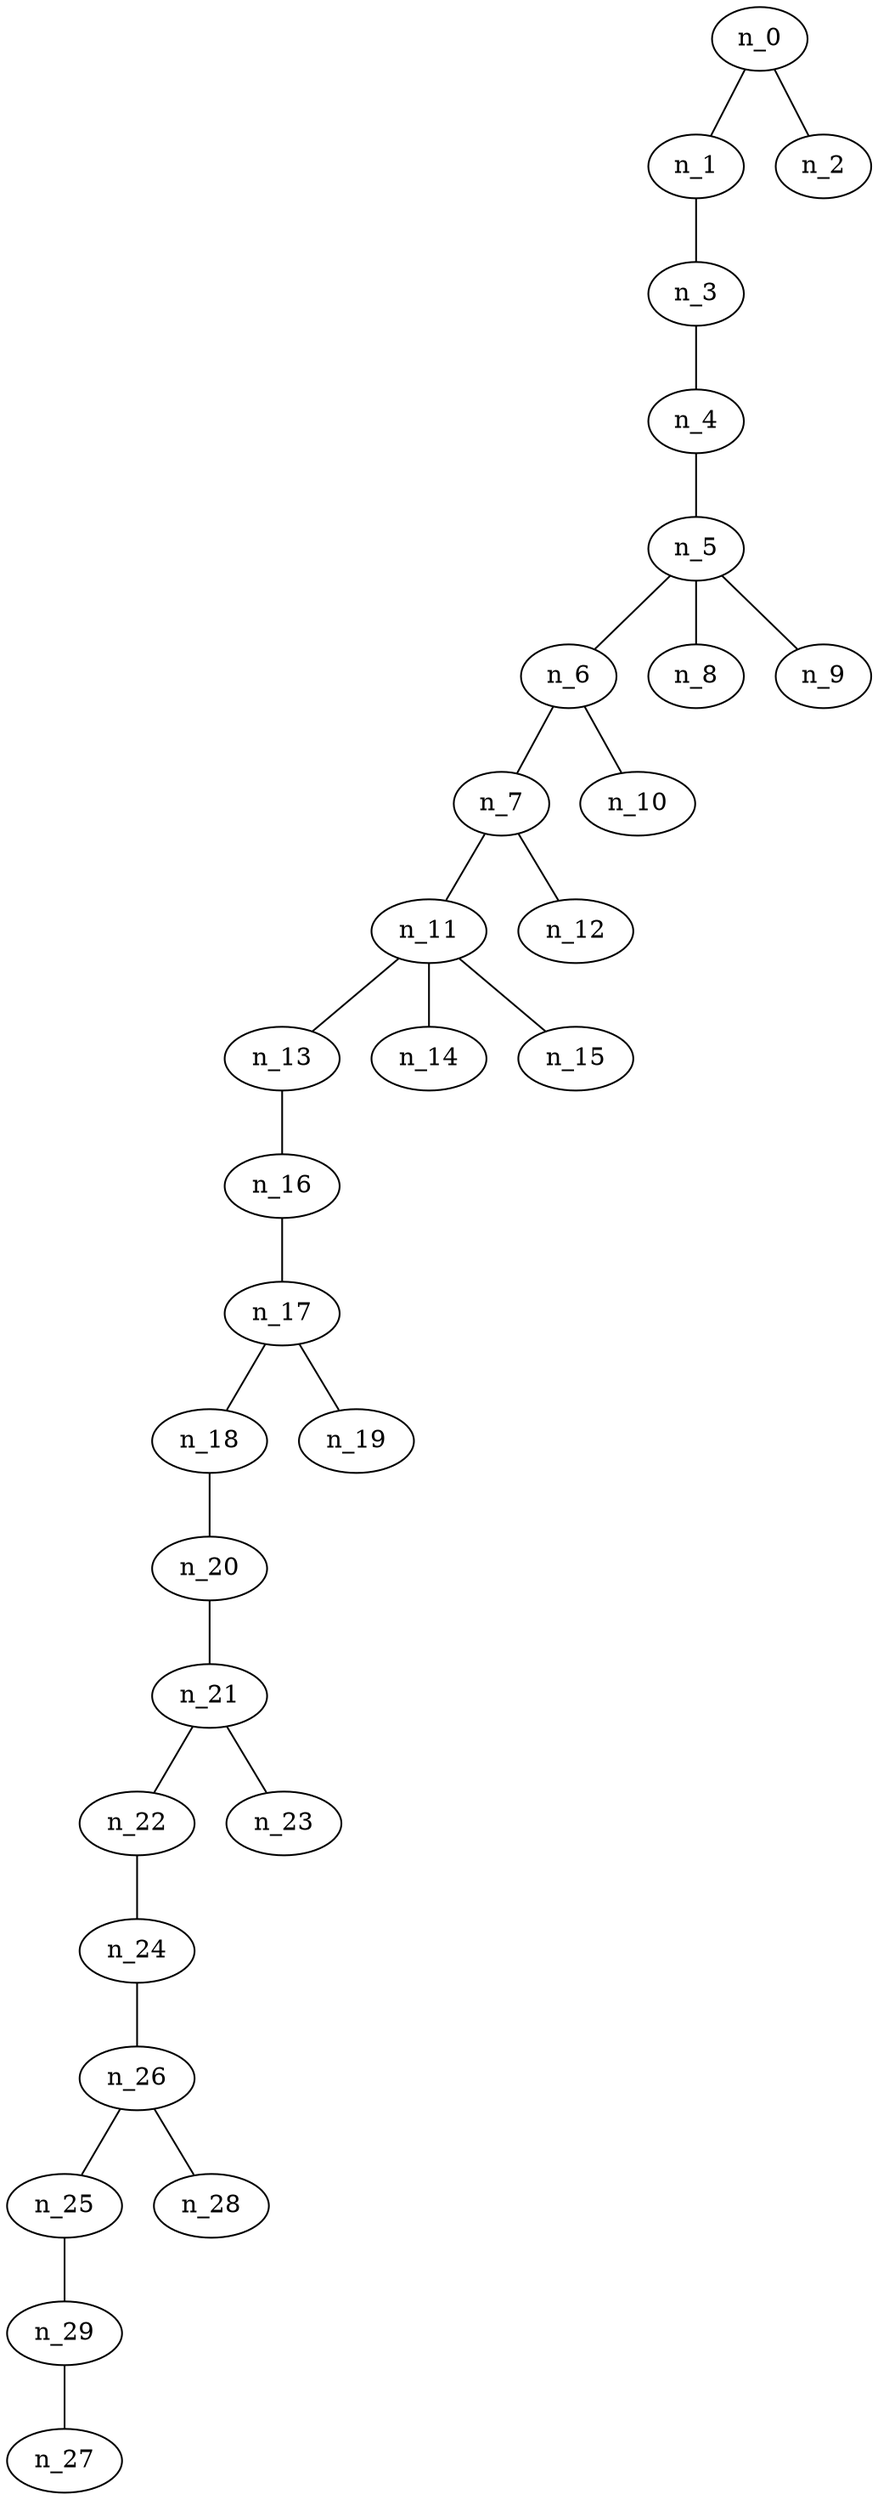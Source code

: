 graph grafoBarabasi_30_7_DFS_R  {
n_0;
n_1;
n_3;
n_4;
n_5;
n_6;
n_7;
n_11;
n_13;
n_16;
n_17;
n_18;
n_20;
n_21;
n_22;
n_24;
n_26;
n_25;
n_29;
n_27;
n_28;
n_23;
n_19;
n_14;
n_15;
n_12;
n_10;
n_8;
n_9;
n_2;
n_0 -- n_1;
n_1 -- n_3;
n_3 -- n_4;
n_4 -- n_5;
n_5 -- n_6;
n_6 -- n_7;
n_7 -- n_11;
n_11 -- n_13;
n_13 -- n_16;
n_16 -- n_17;
n_17 -- n_18;
n_18 -- n_20;
n_20 -- n_21;
n_21 -- n_22;
n_22 -- n_24;
n_24 -- n_26;
n_26 -- n_25;
n_25 -- n_29;
n_29 -- n_27;
n_26 -- n_28;
n_21 -- n_23;
n_17 -- n_19;
n_11 -- n_14;
n_11 -- n_15;
n_7 -- n_12;
n_6 -- n_10;
n_5 -- n_8;
n_5 -- n_9;
n_0 -- n_2;
}